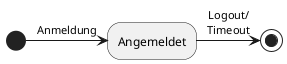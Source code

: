 @startuml Account_Session
(*) ->[Anmeldung] "Angemeldet"
"Angemeldet" ->[Logout/\nTimeout] (*)
@enduml